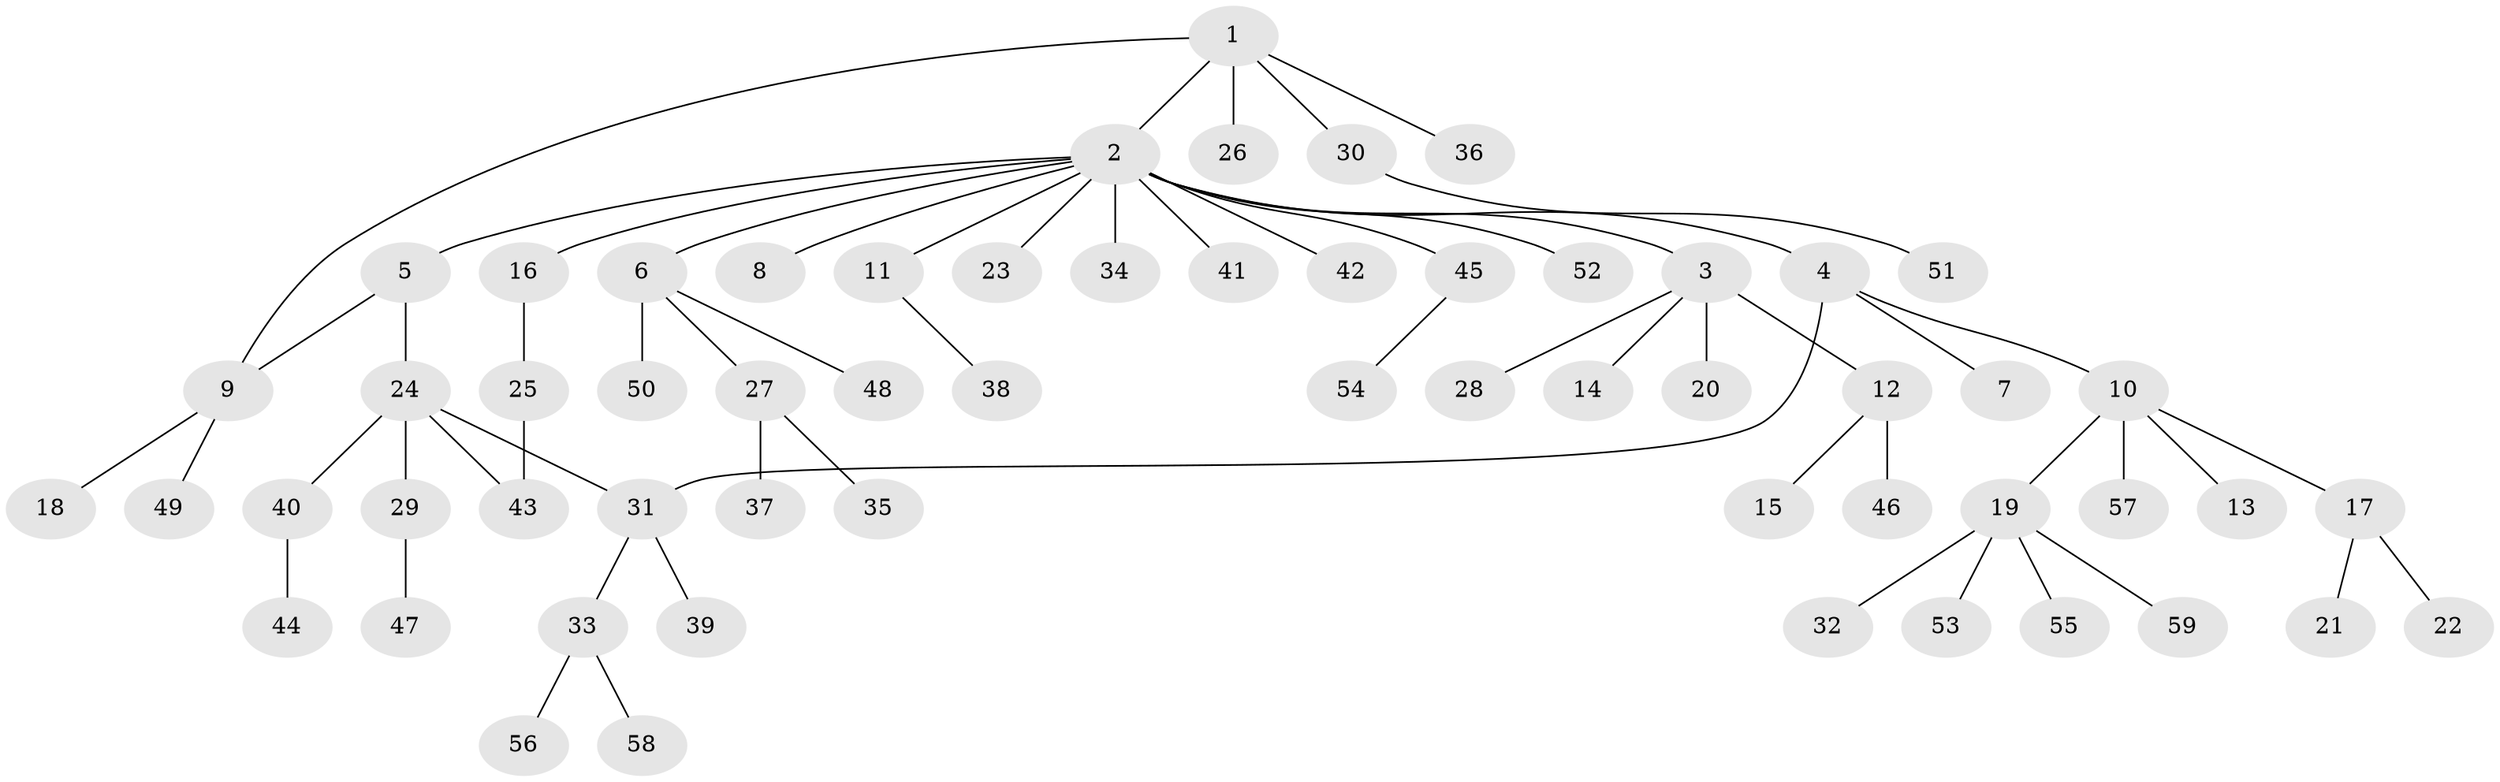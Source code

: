 // Generated by graph-tools (version 1.1) at 2025/35/03/09/25 02:35:37]
// undirected, 59 vertices, 61 edges
graph export_dot {
graph [start="1"]
  node [color=gray90,style=filled];
  1;
  2;
  3;
  4;
  5;
  6;
  7;
  8;
  9;
  10;
  11;
  12;
  13;
  14;
  15;
  16;
  17;
  18;
  19;
  20;
  21;
  22;
  23;
  24;
  25;
  26;
  27;
  28;
  29;
  30;
  31;
  32;
  33;
  34;
  35;
  36;
  37;
  38;
  39;
  40;
  41;
  42;
  43;
  44;
  45;
  46;
  47;
  48;
  49;
  50;
  51;
  52;
  53;
  54;
  55;
  56;
  57;
  58;
  59;
  1 -- 2;
  1 -- 9;
  1 -- 26;
  1 -- 30;
  1 -- 36;
  2 -- 3;
  2 -- 4;
  2 -- 5;
  2 -- 6;
  2 -- 8;
  2 -- 11;
  2 -- 16;
  2 -- 23;
  2 -- 34;
  2 -- 41;
  2 -- 42;
  2 -- 45;
  2 -- 52;
  3 -- 12;
  3 -- 14;
  3 -- 20;
  3 -- 28;
  4 -- 7;
  4 -- 10;
  4 -- 31;
  5 -- 9;
  5 -- 24;
  6 -- 27;
  6 -- 48;
  6 -- 50;
  9 -- 18;
  9 -- 49;
  10 -- 13;
  10 -- 17;
  10 -- 19;
  10 -- 57;
  11 -- 38;
  12 -- 15;
  12 -- 46;
  16 -- 25;
  17 -- 21;
  17 -- 22;
  19 -- 32;
  19 -- 53;
  19 -- 55;
  19 -- 59;
  24 -- 29;
  24 -- 31;
  24 -- 40;
  24 -- 43;
  25 -- 43;
  27 -- 35;
  27 -- 37;
  29 -- 47;
  30 -- 51;
  31 -- 33;
  31 -- 39;
  33 -- 56;
  33 -- 58;
  40 -- 44;
  45 -- 54;
}
